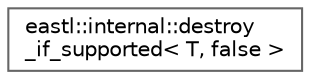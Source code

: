 digraph "类继承关系图"
{
 // LATEX_PDF_SIZE
  bgcolor="transparent";
  edge [fontname=Helvetica,fontsize=10,labelfontname=Helvetica,labelfontsize=10];
  node [fontname=Helvetica,fontsize=10,shape=box,height=0.2,width=0.4];
  rankdir="LR";
  Node0 [id="Node000000",label="eastl::internal::destroy\l_if_supported\< T, false \>",height=0.2,width=0.4,color="grey40", fillcolor="white", style="filled",URL="$structeastl_1_1internal_1_1destroy__if__supported_3_01_t_00_01false_01_4.html",tooltip=" "];
}
